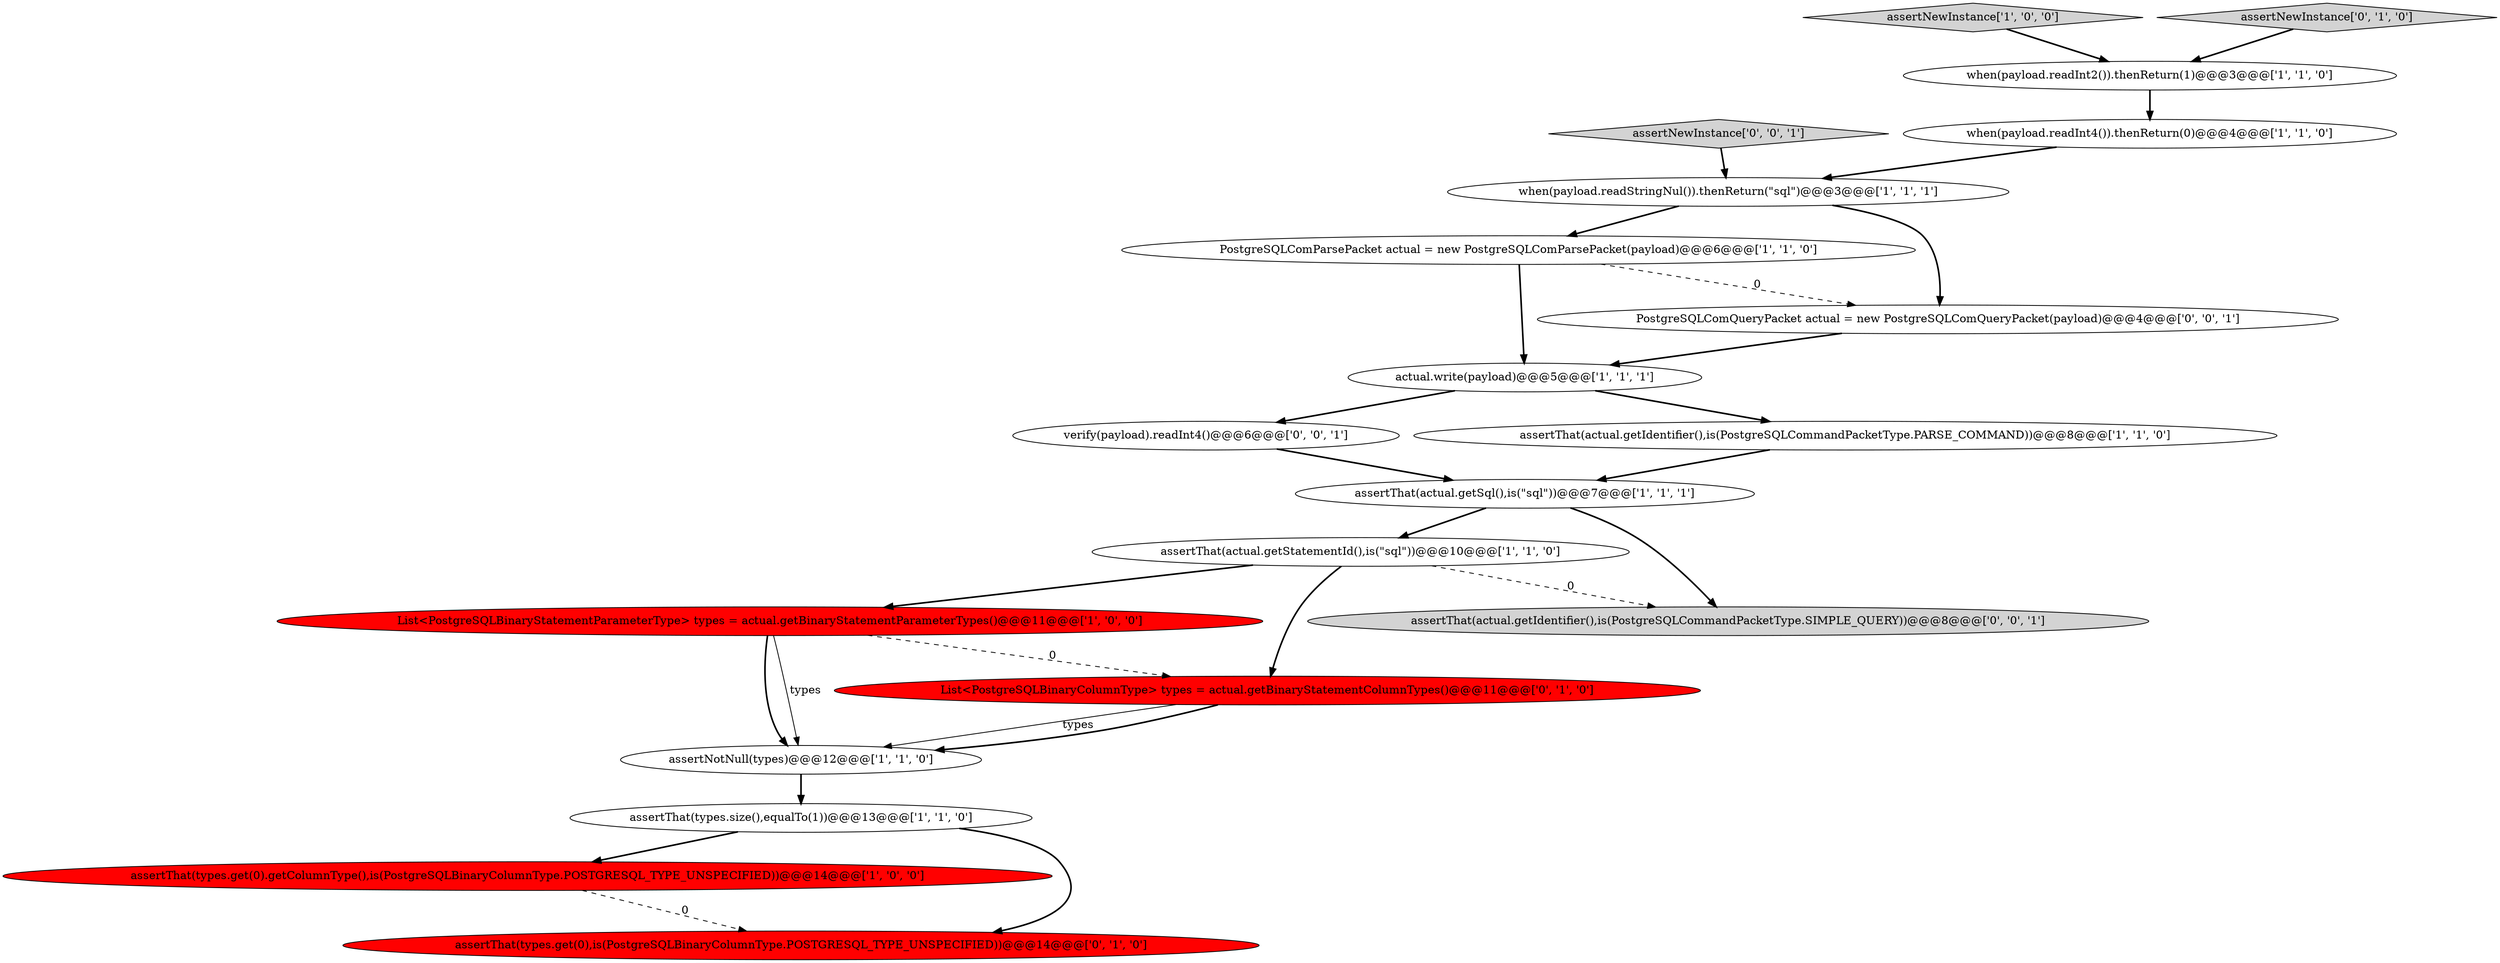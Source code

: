 digraph {
2 [style = filled, label = "assertThat(actual.getStatementId(),is(\"sql\"))@@@10@@@['1', '1', '0']", fillcolor = white, shape = ellipse image = "AAA0AAABBB1BBB"];
7 [style = filled, label = "assertNewInstance['1', '0', '0']", fillcolor = lightgray, shape = diamond image = "AAA0AAABBB1BBB"];
8 [style = filled, label = "PostgreSQLComParsePacket actual = new PostgreSQLComParsePacket(payload)@@@6@@@['1', '1', '0']", fillcolor = white, shape = ellipse image = "AAA0AAABBB1BBB"];
5 [style = filled, label = "List<PostgreSQLBinaryStatementParameterType> types = actual.getBinaryStatementParameterTypes()@@@11@@@['1', '0', '0']", fillcolor = red, shape = ellipse image = "AAA1AAABBB1BBB"];
16 [style = filled, label = "assertNewInstance['0', '0', '1']", fillcolor = lightgray, shape = diamond image = "AAA0AAABBB3BBB"];
19 [style = filled, label = "verify(payload).readInt4()@@@6@@@['0', '0', '1']", fillcolor = white, shape = ellipse image = "AAA0AAABBB3BBB"];
10 [style = filled, label = "assertThat(types.get(0).getColumnType(),is(PostgreSQLBinaryColumnType.POSTGRESQL_TYPE_UNSPECIFIED))@@@14@@@['1', '0', '0']", fillcolor = red, shape = ellipse image = "AAA1AAABBB1BBB"];
1 [style = filled, label = "assertThat(actual.getIdentifier(),is(PostgreSQLCommandPacketType.PARSE_COMMAND))@@@8@@@['1', '1', '0']", fillcolor = white, shape = ellipse image = "AAA0AAABBB1BBB"];
9 [style = filled, label = "assertThat(types.size(),equalTo(1))@@@13@@@['1', '1', '0']", fillcolor = white, shape = ellipse image = "AAA0AAABBB1BBB"];
4 [style = filled, label = "assertThat(actual.getSql(),is(\"sql\"))@@@7@@@['1', '1', '1']", fillcolor = white, shape = ellipse image = "AAA0AAABBB1BBB"];
12 [style = filled, label = "actual.write(payload)@@@5@@@['1', '1', '1']", fillcolor = white, shape = ellipse image = "AAA0AAABBB1BBB"];
15 [style = filled, label = "List<PostgreSQLBinaryColumnType> types = actual.getBinaryStatementColumnTypes()@@@11@@@['0', '1', '0']", fillcolor = red, shape = ellipse image = "AAA1AAABBB2BBB"];
11 [style = filled, label = "when(payload.readStringNul()).thenReturn(\"sql\")@@@3@@@['1', '1', '1']", fillcolor = white, shape = ellipse image = "AAA0AAABBB1BBB"];
14 [style = filled, label = "assertNewInstance['0', '1', '0']", fillcolor = lightgray, shape = diamond image = "AAA0AAABBB2BBB"];
17 [style = filled, label = "PostgreSQLComQueryPacket actual = new PostgreSQLComQueryPacket(payload)@@@4@@@['0', '0', '1']", fillcolor = white, shape = ellipse image = "AAA0AAABBB3BBB"];
13 [style = filled, label = "assertThat(types.get(0),is(PostgreSQLBinaryColumnType.POSTGRESQL_TYPE_UNSPECIFIED))@@@14@@@['0', '1', '0']", fillcolor = red, shape = ellipse image = "AAA1AAABBB2BBB"];
18 [style = filled, label = "assertThat(actual.getIdentifier(),is(PostgreSQLCommandPacketType.SIMPLE_QUERY))@@@8@@@['0', '0', '1']", fillcolor = lightgray, shape = ellipse image = "AAA0AAABBB3BBB"];
0 [style = filled, label = "when(payload.readInt4()).thenReturn(0)@@@4@@@['1', '1', '0']", fillcolor = white, shape = ellipse image = "AAA0AAABBB1BBB"];
3 [style = filled, label = "assertNotNull(types)@@@12@@@['1', '1', '0']", fillcolor = white, shape = ellipse image = "AAA0AAABBB1BBB"];
6 [style = filled, label = "when(payload.readInt2()).thenReturn(1)@@@3@@@['1', '1', '0']", fillcolor = white, shape = ellipse image = "AAA0AAABBB1BBB"];
5->3 [style = bold, label=""];
1->4 [style = bold, label=""];
15->3 [style = solid, label="types"];
16->11 [style = bold, label=""];
0->11 [style = bold, label=""];
4->18 [style = bold, label=""];
6->0 [style = bold, label=""];
4->2 [style = bold, label=""];
9->10 [style = bold, label=""];
10->13 [style = dashed, label="0"];
15->3 [style = bold, label=""];
12->1 [style = bold, label=""];
3->9 [style = bold, label=""];
17->12 [style = bold, label=""];
5->3 [style = solid, label="types"];
2->15 [style = bold, label=""];
7->6 [style = bold, label=""];
2->18 [style = dashed, label="0"];
8->17 [style = dashed, label="0"];
11->8 [style = bold, label=""];
11->17 [style = bold, label=""];
19->4 [style = bold, label=""];
12->19 [style = bold, label=""];
5->15 [style = dashed, label="0"];
14->6 [style = bold, label=""];
8->12 [style = bold, label=""];
2->5 [style = bold, label=""];
9->13 [style = bold, label=""];
}
